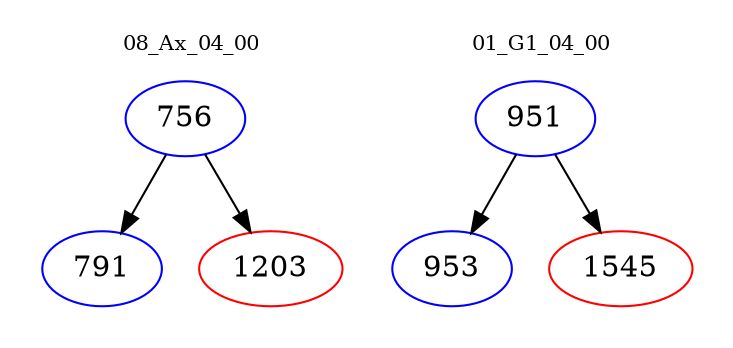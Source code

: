 digraph{
subgraph cluster_0 {
color = white
label = "08_Ax_04_00";
fontsize=10;
T0_756 [label="756", color="blue"]
T0_756 -> T0_791 [color="black"]
T0_791 [label="791", color="blue"]
T0_756 -> T0_1203 [color="black"]
T0_1203 [label="1203", color="red"]
}
subgraph cluster_1 {
color = white
label = "01_G1_04_00";
fontsize=10;
T1_951 [label="951", color="blue"]
T1_951 -> T1_953 [color="black"]
T1_953 [label="953", color="blue"]
T1_951 -> T1_1545 [color="black"]
T1_1545 [label="1545", color="red"]
}
}
